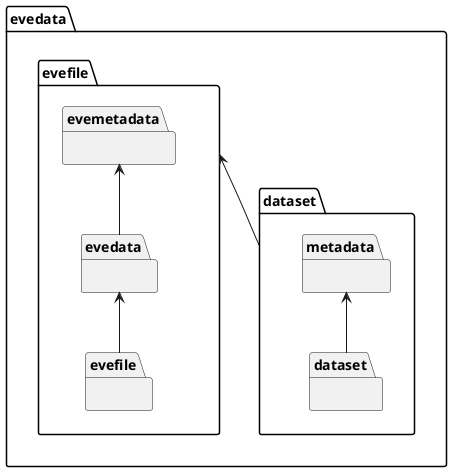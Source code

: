 @startuml

package evedata {

    package evedata.evefile {
    
        package evedata.evefile.evefile {
        }
        package evedata.evefile.evedata {
        }
        package evedata.evefile.evemetadata {
        }

        evedata.evefile.evemetadata <-- evedata.evefile.evedata
        evedata.evefile.evedata <-- evedata.evefile.evefile

    }

    package evedata.dataset {

        package evedata.dataset.dataset {
        }
        package evedata.dataset.metadata {
        }

        evedata.dataset.metadata <-- evedata.dataset.dataset
        
    }

    evedata.evefile <-- evedata.dataset

}

@enduml
